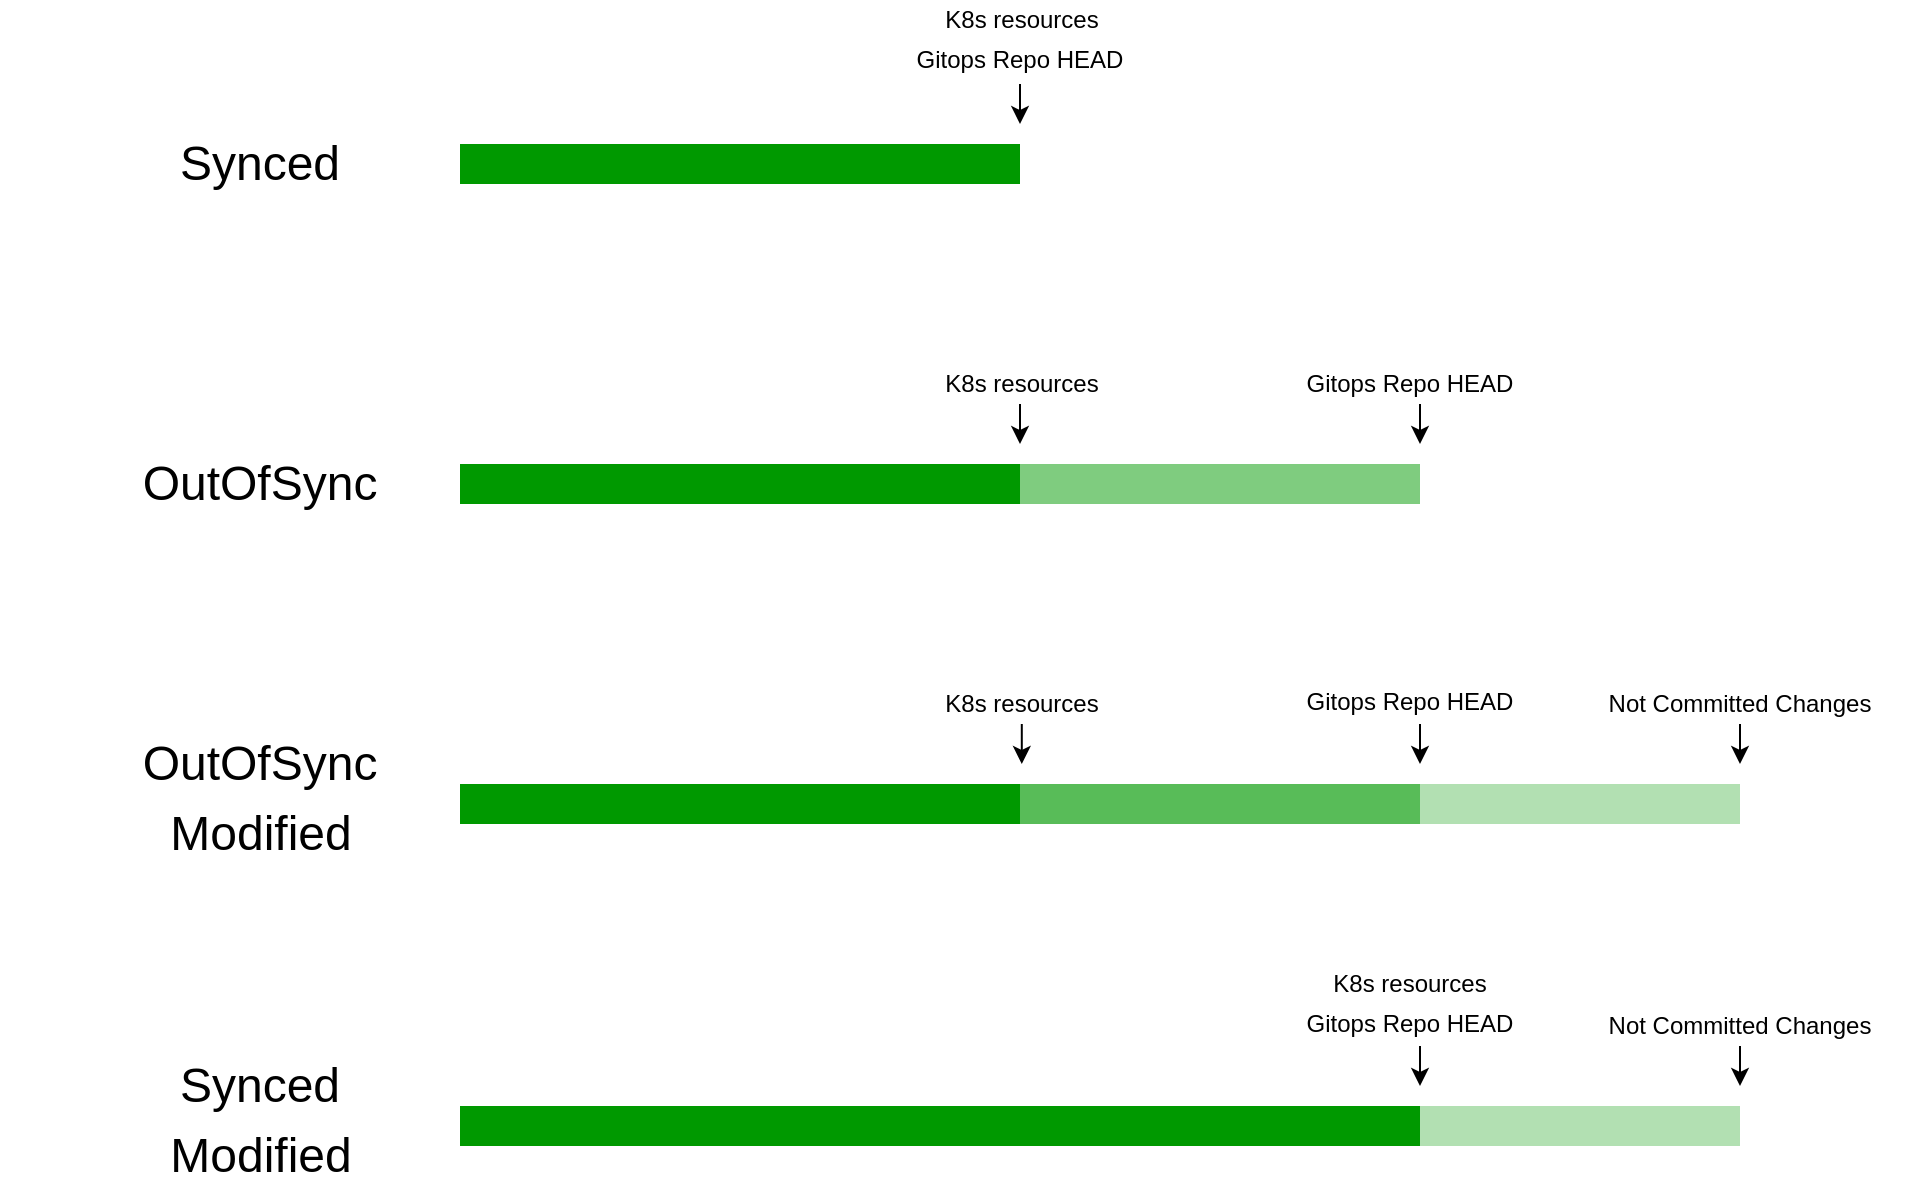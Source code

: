<mxfile version="14.6.0" type="github">
  <diagram id="zrzd6vhrk7XhVR6TirD6" name="Page-1">
    <mxGraphModel dx="2549" dy="809" grid="1" gridSize="10" guides="1" tooltips="1" connect="1" arrows="1" fold="1" page="1" pageScale="1" pageWidth="827" pageHeight="1169" math="0" shadow="0">
      <root>
        <mxCell id="0" />
        <mxCell id="1" parent="0" />
        <mxCell id="Fia2qhf1rkntq1Nrr4Tp-22" value="" style="rounded=0;whiteSpace=wrap;html=1;strokeColor=none;fillColor=#009900;opacity=30;" vertex="1" parent="1">
          <mxGeometry x="40" y="600" width="640" height="20" as="geometry" />
        </mxCell>
        <mxCell id="Fia2qhf1rkntq1Nrr4Tp-21" value="" style="rounded=0;whiteSpace=wrap;html=1;strokeColor=none;fillColor=#009900;opacity=50;" vertex="1" parent="1">
          <mxGeometry x="40" y="600" width="480" height="20" as="geometry" />
        </mxCell>
        <mxCell id="Fia2qhf1rkntq1Nrr4Tp-39" value="" style="rounded=0;whiteSpace=wrap;html=1;strokeColor=none;fillColor=#009900;opacity=30;" vertex="1" parent="1">
          <mxGeometry x="40" y="761" width="640" height="20" as="geometry" />
        </mxCell>
        <mxCell id="Fia2qhf1rkntq1Nrr4Tp-40" value="" style="rounded=0;whiteSpace=wrap;html=1;strokeColor=none;fillColor=#009900;opacity=50;" vertex="1" parent="1">
          <mxGeometry x="40" y="761" width="480" height="20" as="geometry" />
        </mxCell>
        <mxCell id="Fia2qhf1rkntq1Nrr4Tp-1" value="" style="rounded=0;whiteSpace=wrap;html=1;strokeColor=none;fillColor=#009900;opacity=50;" vertex="1" parent="1">
          <mxGeometry x="40" y="440" width="480" height="20" as="geometry" />
        </mxCell>
        <mxCell id="Fia2qhf1rkntq1Nrr4Tp-2" value="" style="rounded=0;whiteSpace=wrap;html=1;strokeColor=none;fillColor=#009900;" vertex="1" parent="1">
          <mxGeometry x="40" y="440" width="280" height="20" as="geometry" />
        </mxCell>
        <mxCell id="Fia2qhf1rkntq1Nrr4Tp-3" value="K8s resources" style="text;html=1;strokeColor=none;fillColor=none;align=center;verticalAlign=middle;whiteSpace=wrap;rounded=0;opacity=50;" vertex="1" parent="1">
          <mxGeometry x="236" y="390" width="170" height="20" as="geometry" />
        </mxCell>
        <mxCell id="Fia2qhf1rkntq1Nrr4Tp-5" value="Gitops Repo HEAD" style="text;html=1;strokeColor=none;fillColor=none;align=center;verticalAlign=middle;whiteSpace=wrap;rounded=0;opacity=50;" vertex="1" parent="1">
          <mxGeometry x="430" y="390" width="170" height="20" as="geometry" />
        </mxCell>
        <mxCell id="Fia2qhf1rkntq1Nrr4Tp-8" value="" style="rounded=0;whiteSpace=wrap;html=1;strokeColor=none;fillColor=#009900;" vertex="1" parent="1">
          <mxGeometry x="40" y="280" width="280" height="20" as="geometry" />
        </mxCell>
        <mxCell id="Fia2qhf1rkntq1Nrr4Tp-9" value="K8s resources" style="text;html=1;strokeColor=none;fillColor=none;align=center;verticalAlign=middle;whiteSpace=wrap;rounded=0;opacity=50;" vertex="1" parent="1">
          <mxGeometry x="236" y="208" width="170" height="20" as="geometry" />
        </mxCell>
        <mxCell id="Fia2qhf1rkntq1Nrr4Tp-11" value="Gitops Repo HEAD" style="text;html=1;strokeColor=none;fillColor=none;align=center;verticalAlign=middle;whiteSpace=wrap;rounded=0;opacity=50;" vertex="1" parent="1">
          <mxGeometry x="255" y="228" width="130" height="20" as="geometry" />
        </mxCell>
        <mxCell id="Fia2qhf1rkntq1Nrr4Tp-14" value="" style="rounded=0;whiteSpace=wrap;html=1;strokeColor=none;fillColor=#009900;" vertex="1" parent="1">
          <mxGeometry x="40" y="600" width="280" height="20" as="geometry" />
        </mxCell>
        <mxCell id="Fia2qhf1rkntq1Nrr4Tp-15" value="K8s resources" style="text;html=1;strokeColor=none;fillColor=none;align=center;verticalAlign=middle;whiteSpace=wrap;rounded=0;opacity=50;" vertex="1" parent="1">
          <mxGeometry x="236" y="550" width="170" height="20" as="geometry" />
        </mxCell>
        <mxCell id="Fia2qhf1rkntq1Nrr4Tp-17" value="Gitops Repo HEAD" style="text;html=1;strokeColor=none;fillColor=none;align=center;verticalAlign=middle;whiteSpace=wrap;rounded=0;opacity=50;" vertex="1" parent="1">
          <mxGeometry x="430" y="549" width="170" height="20" as="geometry" />
        </mxCell>
        <mxCell id="Fia2qhf1rkntq1Nrr4Tp-23" value="Not Committed Changes" style="text;html=1;strokeColor=none;fillColor=none;align=center;verticalAlign=middle;whiteSpace=wrap;rounded=0;opacity=50;" vertex="1" parent="1">
          <mxGeometry x="595" y="550" width="170" height="20" as="geometry" />
        </mxCell>
        <mxCell id="Fia2qhf1rkntq1Nrr4Tp-25" value="" style="endArrow=classic;html=1;exitX=0.5;exitY=1;exitDx=0;exitDy=0;" edge="1" parent="1" source="Fia2qhf1rkntq1Nrr4Tp-23">
          <mxGeometry width="50" height="50" relative="1" as="geometry">
            <mxPoint x="595" y="640" as="sourcePoint" />
            <mxPoint x="680" y="590" as="targetPoint" />
          </mxGeometry>
        </mxCell>
        <mxCell id="Fia2qhf1rkntq1Nrr4Tp-26" value="" style="endArrow=classic;html=1;exitX=0.5;exitY=1;exitDx=0;exitDy=0;" edge="1" parent="1">
          <mxGeometry width="50" height="50" relative="1" as="geometry">
            <mxPoint x="520" y="570" as="sourcePoint" />
            <mxPoint x="520" y="590" as="targetPoint" />
          </mxGeometry>
        </mxCell>
        <mxCell id="Fia2qhf1rkntq1Nrr4Tp-27" value="" style="endArrow=classic;html=1;exitX=0.5;exitY=1;exitDx=0;exitDy=0;" edge="1" parent="1">
          <mxGeometry width="50" height="50" relative="1" as="geometry">
            <mxPoint x="320.9" y="570" as="sourcePoint" />
            <mxPoint x="320.9" y="590" as="targetPoint" />
          </mxGeometry>
        </mxCell>
        <mxCell id="Fia2qhf1rkntq1Nrr4Tp-28" value="" style="endArrow=classic;html=1;exitX=0.5;exitY=1;exitDx=0;exitDy=0;" edge="1" parent="1">
          <mxGeometry width="50" height="50" relative="1" as="geometry">
            <mxPoint x="320" y="410" as="sourcePoint" />
            <mxPoint x="320" y="430" as="targetPoint" />
          </mxGeometry>
        </mxCell>
        <mxCell id="Fia2qhf1rkntq1Nrr4Tp-29" value="" style="endArrow=classic;html=1;exitX=0.5;exitY=1;exitDx=0;exitDy=0;" edge="1" parent="1">
          <mxGeometry width="50" height="50" relative="1" as="geometry">
            <mxPoint x="520" y="410" as="sourcePoint" />
            <mxPoint x="520" y="430" as="targetPoint" />
          </mxGeometry>
        </mxCell>
        <mxCell id="Fia2qhf1rkntq1Nrr4Tp-30" value="" style="endArrow=classic;html=1;exitX=0.5;exitY=1;exitDx=0;exitDy=0;" edge="1" parent="1">
          <mxGeometry width="50" height="50" relative="1" as="geometry">
            <mxPoint x="320" y="250" as="sourcePoint" />
            <mxPoint x="320" y="270" as="targetPoint" />
          </mxGeometry>
        </mxCell>
        <mxCell id="Fia2qhf1rkntq1Nrr4Tp-31" value="Synced" style="text;html=1;strokeColor=none;fillColor=none;align=center;verticalAlign=middle;whiteSpace=wrap;rounded=0;opacity=30;fontSize=24;" vertex="1" parent="1">
          <mxGeometry x="-80" y="280" width="40" height="20" as="geometry" />
        </mxCell>
        <mxCell id="Fia2qhf1rkntq1Nrr4Tp-32" value="OutOfSync" style="text;html=1;strokeColor=none;fillColor=none;align=center;verticalAlign=middle;whiteSpace=wrap;rounded=0;opacity=30;fontSize=24;" vertex="1" parent="1">
          <mxGeometry x="-80" y="440" width="40" height="20" as="geometry" />
        </mxCell>
        <mxCell id="Fia2qhf1rkntq1Nrr4Tp-33" value="OutOfSync" style="text;html=1;strokeColor=none;fillColor=none;align=center;verticalAlign=middle;whiteSpace=wrap;rounded=0;opacity=30;fontSize=24;" vertex="1" parent="1">
          <mxGeometry x="-80" y="580" width="40" height="20" as="geometry" />
        </mxCell>
        <mxCell id="Fia2qhf1rkntq1Nrr4Tp-38" value="Modified" style="text;html=1;align=center;verticalAlign=middle;resizable=0;points=[];autosize=1;strokeColor=none;fontSize=24;" vertex="1" parent="1">
          <mxGeometry x="-115" y="610" width="110" height="30" as="geometry" />
        </mxCell>
        <mxCell id="Fia2qhf1rkntq1Nrr4Tp-41" value="" style="rounded=0;whiteSpace=wrap;html=1;strokeColor=none;fillColor=#009900;" vertex="1" parent="1">
          <mxGeometry x="40" y="761" width="480" height="20" as="geometry" />
        </mxCell>
        <mxCell id="Fia2qhf1rkntq1Nrr4Tp-42" value="K8s resources" style="text;html=1;strokeColor=none;fillColor=none;align=center;verticalAlign=middle;whiteSpace=wrap;rounded=0;opacity=50;" vertex="1" parent="1">
          <mxGeometry x="430" y="690" width="170" height="20" as="geometry" />
        </mxCell>
        <mxCell id="Fia2qhf1rkntq1Nrr4Tp-43" value="Gitops Repo HEAD" style="text;html=1;strokeColor=none;fillColor=none;align=center;verticalAlign=middle;whiteSpace=wrap;rounded=0;opacity=50;" vertex="1" parent="1">
          <mxGeometry x="430" y="710" width="170" height="20" as="geometry" />
        </mxCell>
        <mxCell id="Fia2qhf1rkntq1Nrr4Tp-44" value="Not Committed Changes" style="text;html=1;strokeColor=none;fillColor=none;align=center;verticalAlign=middle;whiteSpace=wrap;rounded=0;opacity=50;" vertex="1" parent="1">
          <mxGeometry x="595" y="711" width="170" height="20" as="geometry" />
        </mxCell>
        <mxCell id="Fia2qhf1rkntq1Nrr4Tp-45" value="" style="endArrow=classic;html=1;exitX=0.5;exitY=1;exitDx=0;exitDy=0;" edge="1" source="Fia2qhf1rkntq1Nrr4Tp-44" parent="1">
          <mxGeometry width="50" height="50" relative="1" as="geometry">
            <mxPoint x="595" y="801" as="sourcePoint" />
            <mxPoint x="680" y="751" as="targetPoint" />
          </mxGeometry>
        </mxCell>
        <mxCell id="Fia2qhf1rkntq1Nrr4Tp-46" value="" style="endArrow=classic;html=1;exitX=0.5;exitY=1;exitDx=0;exitDy=0;" edge="1" parent="1">
          <mxGeometry width="50" height="50" relative="1" as="geometry">
            <mxPoint x="520" y="731" as="sourcePoint" />
            <mxPoint x="520" y="751" as="targetPoint" />
          </mxGeometry>
        </mxCell>
        <mxCell id="Fia2qhf1rkntq1Nrr4Tp-48" value="Synced" style="text;html=1;strokeColor=none;fillColor=none;align=center;verticalAlign=middle;whiteSpace=wrap;rounded=0;opacity=30;fontSize=24;" vertex="1" parent="1">
          <mxGeometry x="-80" y="741" width="40" height="20" as="geometry" />
        </mxCell>
        <mxCell id="Fia2qhf1rkntq1Nrr4Tp-49" value="Modified" style="text;html=1;align=center;verticalAlign=middle;resizable=0;points=[];autosize=1;strokeColor=none;fontSize=24;" vertex="1" parent="1">
          <mxGeometry x="-115" y="771" width="110" height="30" as="geometry" />
        </mxCell>
        <mxCell id="Fia2qhf1rkntq1Nrr4Tp-53" value="" style="shape=image;html=1;verticalAlign=top;verticalLabelPosition=bottom;labelBackgroundColor=#ffffff;imageAspect=0;aspect=fixed;image=https://cdn3.iconfinder.com/data/icons/letters-and-numbers-1/32/number_1_blue-128.png;fontSize=24;fillColor=#009900;opacity=30;" vertex="1" parent="1">
          <mxGeometry x="-190" y="275" width="30" height="30" as="geometry" />
        </mxCell>
        <mxCell id="Fia2qhf1rkntq1Nrr4Tp-54" value="" style="shape=image;html=1;verticalAlign=top;verticalLabelPosition=bottom;labelBackgroundColor=#ffffff;imageAspect=0;aspect=fixed;image=https://cdn3.iconfinder.com/data/icons/letters-and-numbers-1/32/number_2_blue-128.png;fontSize=24;fillColor=#009900;opacity=30;" vertex="1" parent="1">
          <mxGeometry x="-190" y="435" width="30" height="30" as="geometry" />
        </mxCell>
        <mxCell id="Fia2qhf1rkntq1Nrr4Tp-55" value="" style="shape=image;html=1;verticalAlign=top;verticalLabelPosition=bottom;labelBackgroundColor=#ffffff;imageAspect=0;aspect=fixed;image=https://cdn3.iconfinder.com/data/icons/letters-and-numbers-1/32/number_3_blue-128.png;fontSize=24;fillColor=#009900;opacity=30;" vertex="1" parent="1">
          <mxGeometry x="-190" y="595" width="30" height="30" as="geometry" />
        </mxCell>
        <mxCell id="Fia2qhf1rkntq1Nrr4Tp-56" value="" style="shape=image;html=1;verticalAlign=top;verticalLabelPosition=bottom;labelBackgroundColor=#ffffff;imageAspect=0;aspect=fixed;image=https://cdn3.iconfinder.com/data/icons/letters-and-numbers-1/32/number_4_blue-128.png;fontSize=24;fillColor=#009900;opacity=30;" vertex="1" parent="1">
          <mxGeometry x="-190" y="756" width="30" height="30" as="geometry" />
        </mxCell>
      </root>
    </mxGraphModel>
  </diagram>
</mxfile>
